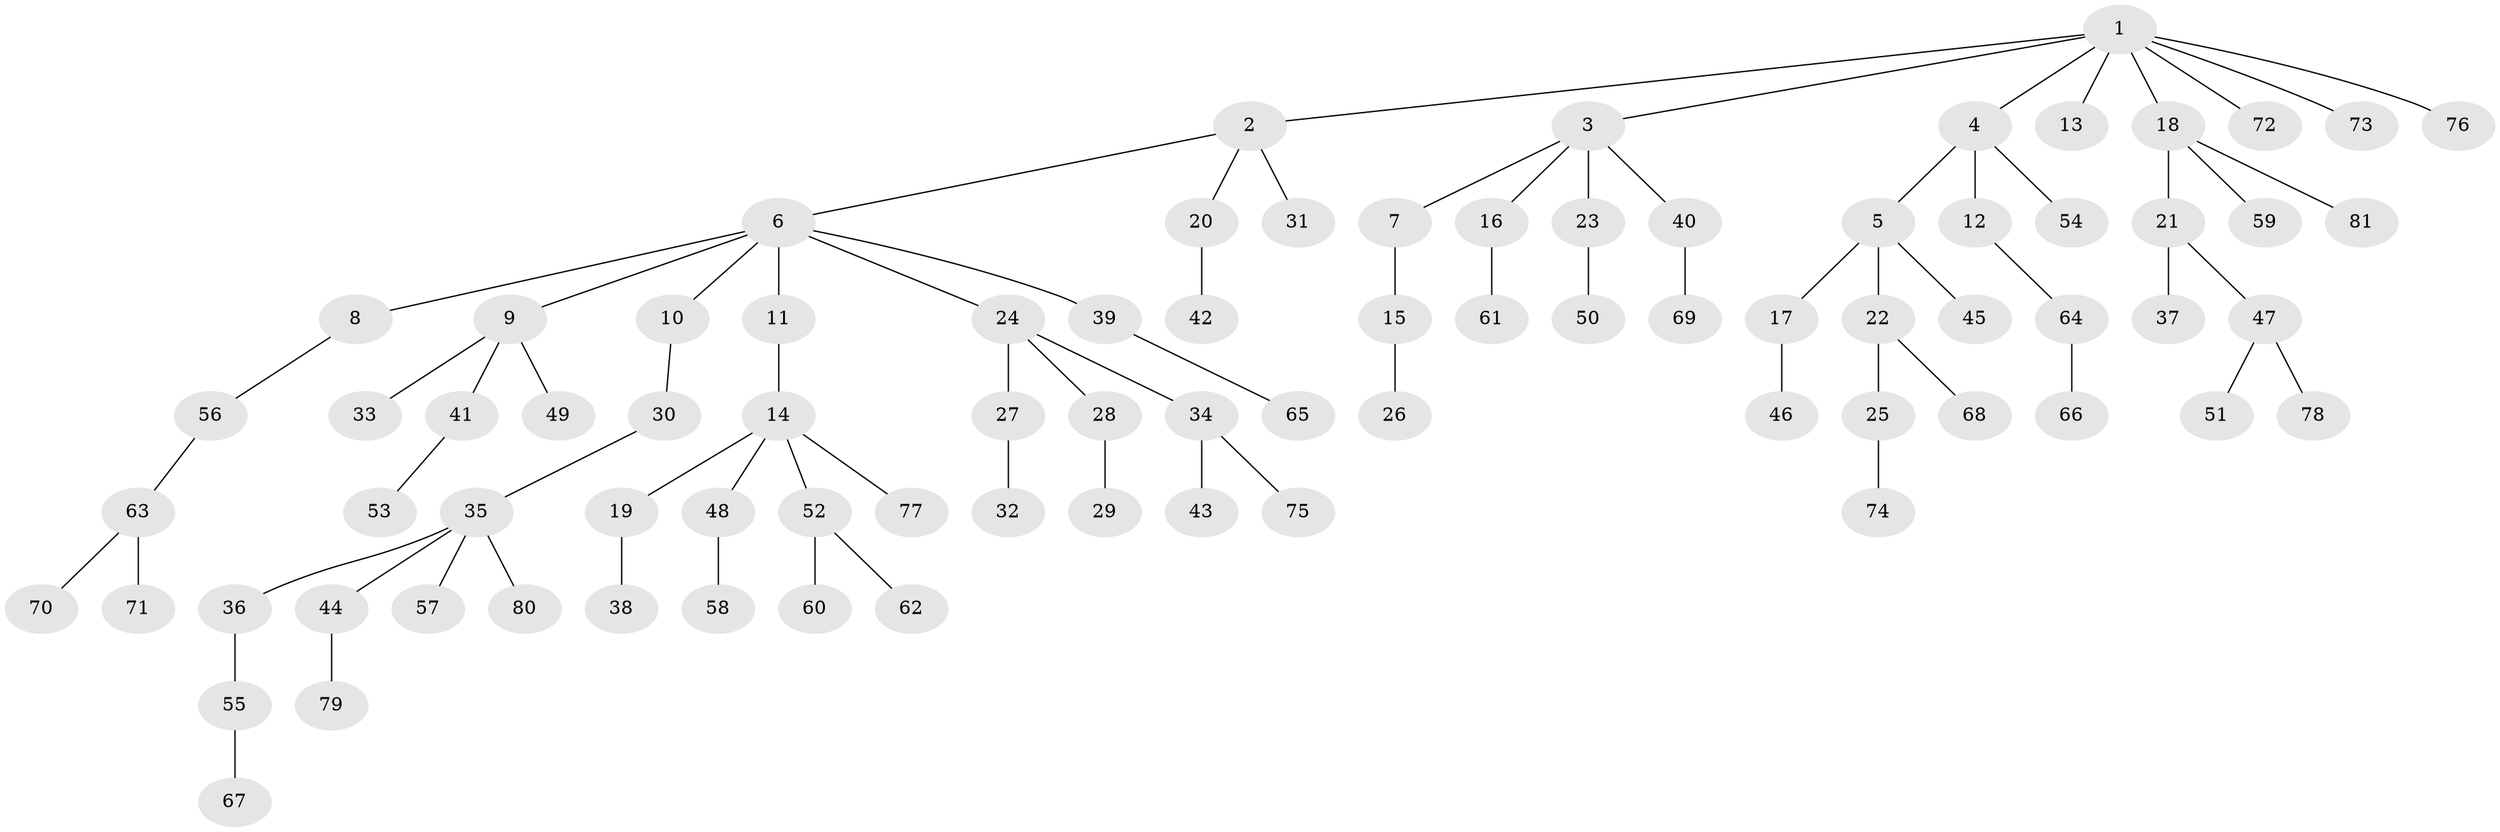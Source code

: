 // Generated by graph-tools (version 1.1) at 2025/37/03/09/25 02:37:03]
// undirected, 81 vertices, 80 edges
graph export_dot {
graph [start="1"]
  node [color=gray90,style=filled];
  1;
  2;
  3;
  4;
  5;
  6;
  7;
  8;
  9;
  10;
  11;
  12;
  13;
  14;
  15;
  16;
  17;
  18;
  19;
  20;
  21;
  22;
  23;
  24;
  25;
  26;
  27;
  28;
  29;
  30;
  31;
  32;
  33;
  34;
  35;
  36;
  37;
  38;
  39;
  40;
  41;
  42;
  43;
  44;
  45;
  46;
  47;
  48;
  49;
  50;
  51;
  52;
  53;
  54;
  55;
  56;
  57;
  58;
  59;
  60;
  61;
  62;
  63;
  64;
  65;
  66;
  67;
  68;
  69;
  70;
  71;
  72;
  73;
  74;
  75;
  76;
  77;
  78;
  79;
  80;
  81;
  1 -- 2;
  1 -- 3;
  1 -- 4;
  1 -- 13;
  1 -- 18;
  1 -- 72;
  1 -- 73;
  1 -- 76;
  2 -- 6;
  2 -- 20;
  2 -- 31;
  3 -- 7;
  3 -- 16;
  3 -- 23;
  3 -- 40;
  4 -- 5;
  4 -- 12;
  4 -- 54;
  5 -- 17;
  5 -- 22;
  5 -- 45;
  6 -- 8;
  6 -- 9;
  6 -- 10;
  6 -- 11;
  6 -- 24;
  6 -- 39;
  7 -- 15;
  8 -- 56;
  9 -- 33;
  9 -- 41;
  9 -- 49;
  10 -- 30;
  11 -- 14;
  12 -- 64;
  14 -- 19;
  14 -- 48;
  14 -- 52;
  14 -- 77;
  15 -- 26;
  16 -- 61;
  17 -- 46;
  18 -- 21;
  18 -- 59;
  18 -- 81;
  19 -- 38;
  20 -- 42;
  21 -- 37;
  21 -- 47;
  22 -- 25;
  22 -- 68;
  23 -- 50;
  24 -- 27;
  24 -- 28;
  24 -- 34;
  25 -- 74;
  27 -- 32;
  28 -- 29;
  30 -- 35;
  34 -- 43;
  34 -- 75;
  35 -- 36;
  35 -- 44;
  35 -- 57;
  35 -- 80;
  36 -- 55;
  39 -- 65;
  40 -- 69;
  41 -- 53;
  44 -- 79;
  47 -- 51;
  47 -- 78;
  48 -- 58;
  52 -- 60;
  52 -- 62;
  55 -- 67;
  56 -- 63;
  63 -- 70;
  63 -- 71;
  64 -- 66;
}
